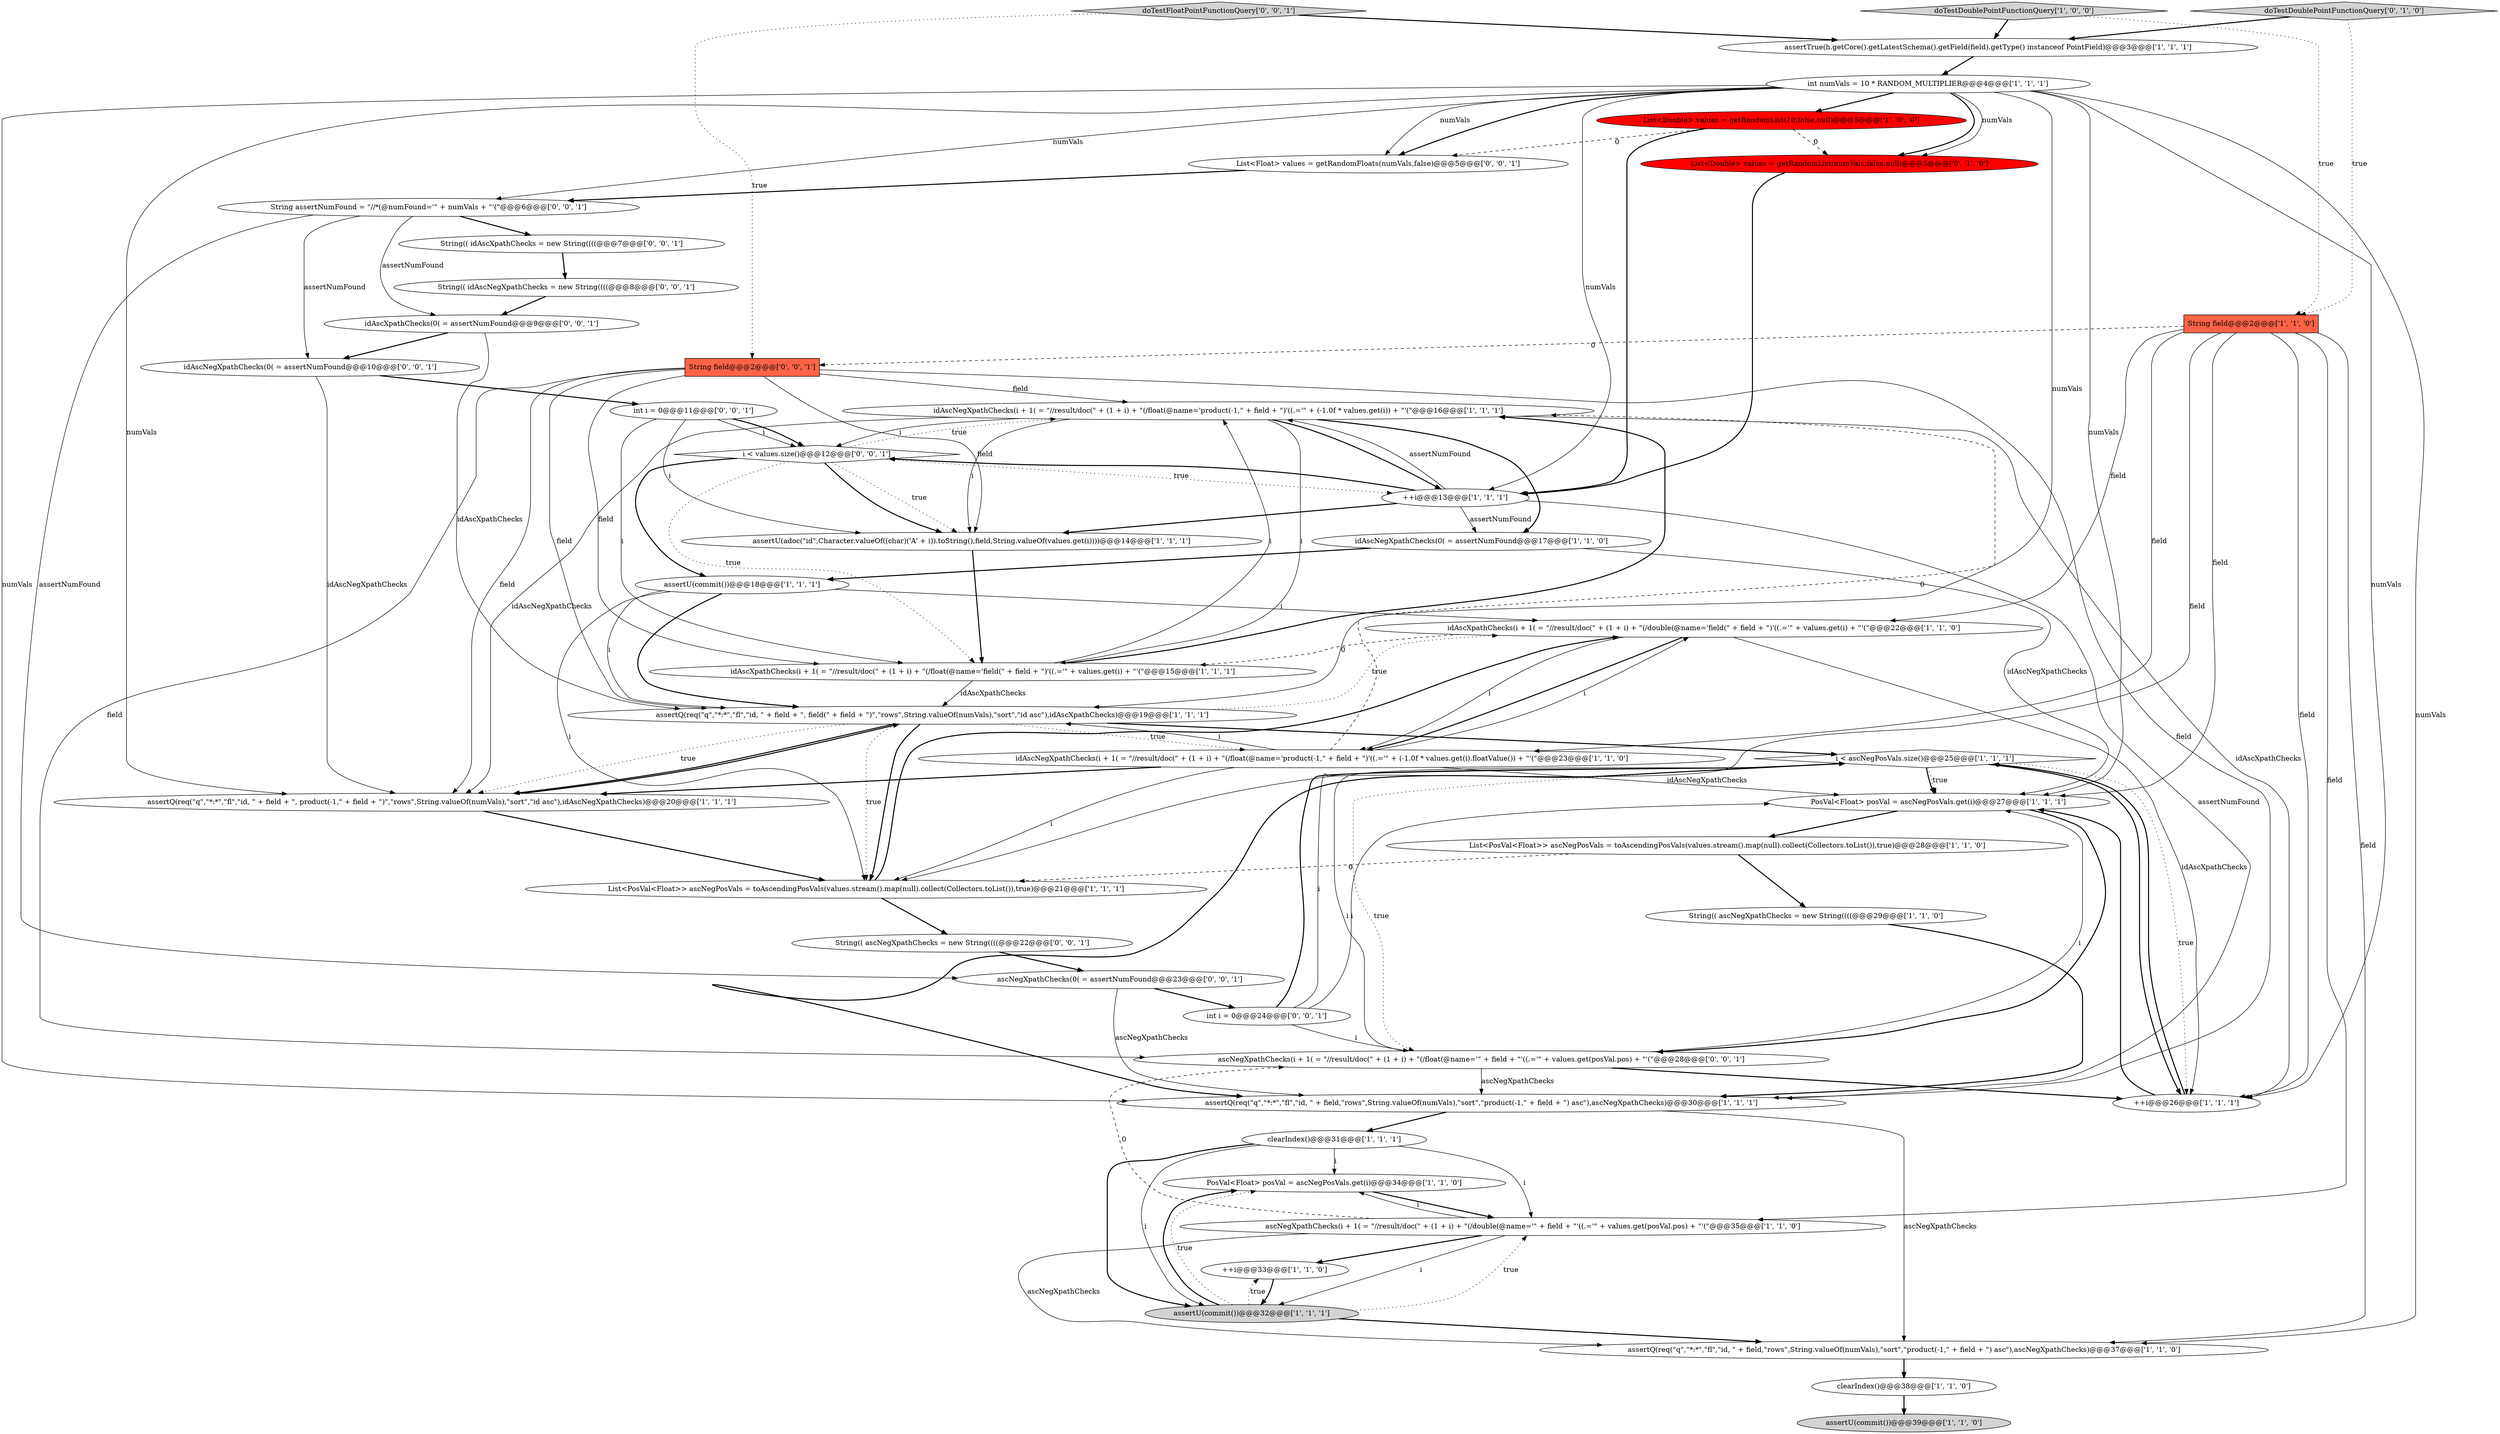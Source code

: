 digraph {
20 [style = filled, label = "idAscNegXpathChecks(i + 1( = \"//result/doc(\" + (1 + i) + \"(/float(@name='product(-1,\" + field + \")'((.='\" + (-1.0f * values.get(i)) + \"'(\"@@@16@@@['1', '1', '1']", fillcolor = white, shape = ellipse image = "AAA0AAABBB1BBB"];
21 [style = filled, label = "int numVals = 10 * RANDOM_MULTIPLIER@@@4@@@['1', '1', '1']", fillcolor = white, shape = ellipse image = "AAA0AAABBB1BBB"];
43 [style = filled, label = "ascNegXpathChecks(0( = assertNumFound@@@23@@@['0', '0', '1']", fillcolor = white, shape = ellipse image = "AAA0AAABBB3BBB"];
34 [style = filled, label = "i < values.size()@@@12@@@['0', '0', '1']", fillcolor = white, shape = diamond image = "AAA0AAABBB3BBB"];
24 [style = filled, label = "idAscXpathChecks(i + 1( = \"//result/doc(\" + (1 + i) + \"(/float(@name='field(\" + field + \")'((.='\" + values.get(i) + \"'(\"@@@15@@@['1', '1', '1']", fillcolor = white, shape = ellipse image = "AAA0AAABBB1BBB"];
39 [style = filled, label = "idAscXpathChecks(0( = assertNumFound@@@9@@@['0', '0', '1']", fillcolor = white, shape = ellipse image = "AAA0AAABBB3BBB"];
19 [style = filled, label = "assertTrue(h.getCore().getLatestSchema().getField(field).getType() instanceof PointField)@@@3@@@['1', '1', '1']", fillcolor = white, shape = ellipse image = "AAA0AAABBB1BBB"];
6 [style = filled, label = "assertU(commit())@@@39@@@['1', '1', '0']", fillcolor = lightgray, shape = ellipse image = "AAA0AAABBB1BBB"];
1 [style = filled, label = "++i@@@33@@@['1', '1', '0']", fillcolor = white, shape = ellipse image = "AAA0AAABBB1BBB"];
11 [style = filled, label = "String field@@@2@@@['1', '1', '0']", fillcolor = tomato, shape = box image = "AAA0AAABBB1BBB"];
9 [style = filled, label = "i < ascNegPosVals.size()@@@25@@@['1', '1', '1']", fillcolor = white, shape = diamond image = "AAA0AAABBB1BBB"];
17 [style = filled, label = "PosVal<Float> posVal = ascNegPosVals.get(i)@@@27@@@['1', '1', '1']", fillcolor = white, shape = ellipse image = "AAA0AAABBB1BBB"];
0 [style = filled, label = "assertQ(req(\"q\",\"*:*\",\"fl\",\"id, \" + field,\"rows\",String.valueOf(numVals),\"sort\",\"product(-1,\" + field + \") asc\"),ascNegXpathChecks)@@@30@@@['1', '1', '1']", fillcolor = white, shape = ellipse image = "AAA0AAABBB1BBB"];
4 [style = filled, label = "idAscXpathChecks(i + 1( = \"//result/doc(\" + (1 + i) + \"(/double(@name='field(\" + field + \")'((.='\" + values.get(i) + \"'(\"@@@22@@@['1', '1', '0']", fillcolor = white, shape = ellipse image = "AAA0AAABBB1BBB"];
26 [style = filled, label = "++i@@@26@@@['1', '1', '1']", fillcolor = white, shape = ellipse image = "AAA0AAABBB1BBB"];
10 [style = filled, label = "assertQ(req(\"q\",\"*:*\",\"fl\",\"id, \" + field,\"rows\",String.valueOf(numVals),\"sort\",\"product(-1,\" + field + \") asc\"),ascNegXpathChecks)@@@37@@@['1', '1', '0']", fillcolor = white, shape = ellipse image = "AAA0AAABBB1BBB"];
33 [style = filled, label = "idAscNegXpathChecks(0( = assertNumFound@@@10@@@['0', '0', '1']", fillcolor = white, shape = ellipse image = "AAA0AAABBB3BBB"];
41 [style = filled, label = "ascNegXpathChecks(i + 1( = \"//result/doc(\" + (1 + i) + \"(/float(@name='\" + field + \"'((.='\" + values.get(posVal.pos) + \"'(\"@@@28@@@['0', '0', '1']", fillcolor = white, shape = ellipse image = "AAA0AAABBB3BBB"];
18 [style = filled, label = "PosVal<Float> posVal = ascNegPosVals.get(i)@@@34@@@['1', '1', '0']", fillcolor = white, shape = ellipse image = "AAA0AAABBB1BBB"];
40 [style = filled, label = "String assertNumFound = \"//*(@numFound='\" + numVals + \"'(\"@@@6@@@['0', '0', '1']", fillcolor = white, shape = ellipse image = "AAA0AAABBB3BBB"];
30 [style = filled, label = "doTestDoublePointFunctionQuery['0', '1', '0']", fillcolor = lightgray, shape = diamond image = "AAA0AAABBB2BBB"];
31 [style = filled, label = "List<Double> values = getRandomList(numVals,false,null)@@@5@@@['0', '1', '0']", fillcolor = red, shape = ellipse image = "AAA1AAABBB2BBB"];
23 [style = filled, label = "assertQ(req(\"q\",\"*:*\",\"fl\",\"id, \" + field + \", product(-1,\" + field + \")\",\"rows\",String.valueOf(numVals),\"sort\",\"id asc\"),idAscNegXpathChecks)@@@20@@@['1', '1', '1']", fillcolor = white, shape = ellipse image = "AAA0AAABBB1BBB"];
8 [style = filled, label = "++i@@@13@@@['1', '1', '1']", fillcolor = white, shape = ellipse image = "AAA0AAABBB1BBB"];
7 [style = filled, label = "doTestDoublePointFunctionQuery['1', '0', '0']", fillcolor = lightgray, shape = diamond image = "AAA0AAABBB1BBB"];
16 [style = filled, label = "ascNegXpathChecks(i + 1( = \"//result/doc(\" + (1 + i) + \"(/double(@name='\" + field + \"'((.='\" + values.get(posVal.pos) + \"'(\"@@@35@@@['1', '1', '0']", fillcolor = white, shape = ellipse image = "AAA0AAABBB1BBB"];
2 [style = filled, label = "idAscNegXpathChecks(i + 1( = \"//result/doc(\" + (1 + i) + \"(/float(@name='product(-1,\" + field + \")'((.='\" + (-1.0f * values.get(i).floatValue()) + \"'(\"@@@23@@@['1', '1', '0']", fillcolor = white, shape = ellipse image = "AAA0AAABBB1BBB"];
22 [style = filled, label = "String(( ascNegXpathChecks = new String((((@@@29@@@['1', '1', '0']", fillcolor = white, shape = ellipse image = "AAA0AAABBB1BBB"];
36 [style = filled, label = "List<Float> values = getRandomFloats(numVals,false)@@@5@@@['0', '0', '1']", fillcolor = white, shape = ellipse image = "AAA0AAABBB3BBB"];
5 [style = filled, label = "clearIndex()@@@38@@@['1', '1', '0']", fillcolor = white, shape = ellipse image = "AAA0AAABBB1BBB"];
45 [style = filled, label = "String(( idAscNegXpathChecks = new String((((@@@8@@@['0', '0', '1']", fillcolor = white, shape = ellipse image = "AAA0AAABBB3BBB"];
38 [style = filled, label = "int i = 0@@@11@@@['0', '0', '1']", fillcolor = white, shape = ellipse image = "AAA0AAABBB3BBB"];
14 [style = filled, label = "List<Double> values = getRandomList(10,false,null)@@@5@@@['1', '0', '0']", fillcolor = red, shape = ellipse image = "AAA1AAABBB1BBB"];
28 [style = filled, label = "List<PosVal<Float>> ascNegPosVals = toAscendingPosVals(values.stream().map(null).collect(Collectors.toList()),true)@@@28@@@['1', '1', '0']", fillcolor = white, shape = ellipse image = "AAA0AAABBB1BBB"];
15 [style = filled, label = "assertQ(req(\"q\",\"*:*\",\"fl\",\"id, \" + field + \", field(\" + field + \")\",\"rows\",String.valueOf(numVals),\"sort\",\"id asc\"),idAscXpathChecks)@@@19@@@['1', '1', '1']", fillcolor = white, shape = ellipse image = "AAA0AAABBB1BBB"];
12 [style = filled, label = "idAscNegXpathChecks(0( = assertNumFound@@@17@@@['1', '1', '0']", fillcolor = white, shape = ellipse image = "AAA0AAABBB1BBB"];
27 [style = filled, label = "assertU(adoc(\"id\",Character.valueOf((char)('A' + i)).toString(),field,String.valueOf(values.get(i))))@@@14@@@['1', '1', '1']", fillcolor = white, shape = ellipse image = "AAA0AAABBB1BBB"];
42 [style = filled, label = "doTestFloatPointFunctionQuery['0', '0', '1']", fillcolor = lightgray, shape = diamond image = "AAA0AAABBB3BBB"];
32 [style = filled, label = "String(( idAscXpathChecks = new String((((@@@7@@@['0', '0', '1']", fillcolor = white, shape = ellipse image = "AAA0AAABBB3BBB"];
37 [style = filled, label = "int i = 0@@@24@@@['0', '0', '1']", fillcolor = white, shape = ellipse image = "AAA0AAABBB3BBB"];
44 [style = filled, label = "String(( ascNegXpathChecks = new String((((@@@22@@@['0', '0', '1']", fillcolor = white, shape = ellipse image = "AAA0AAABBB3BBB"];
29 [style = filled, label = "clearIndex()@@@31@@@['1', '1', '1']", fillcolor = white, shape = ellipse image = "AAA0AAABBB1BBB"];
35 [style = filled, label = "String field@@@2@@@['0', '0', '1']", fillcolor = tomato, shape = box image = "AAA0AAABBB3BBB"];
25 [style = filled, label = "assertU(commit())@@@32@@@['1', '1', '1']", fillcolor = lightgray, shape = ellipse image = "AAA0AAABBB1BBB"];
3 [style = filled, label = "assertU(commit())@@@18@@@['1', '1', '1']", fillcolor = white, shape = ellipse image = "AAA0AAABBB1BBB"];
13 [style = filled, label = "List<PosVal<Float>> ascNegPosVals = toAscendingPosVals(values.stream().map(null).collect(Collectors.toList()),true)@@@21@@@['1', '1', '1']", fillcolor = white, shape = ellipse image = "AAA0AAABBB1BBB"];
35->24 [style = solid, label="field"];
38->34 [style = solid, label="i"];
21->0 [style = solid, label="numVals"];
16->10 [style = solid, label="ascNegXpathChecks"];
0->10 [style = solid, label="ascNegXpathChecks"];
24->20 [style = solid, label="i"];
3->15 [style = solid, label="i"];
26->9 [style = bold, label=""];
21->17 [style = solid, label="numVals"];
34->20 [style = dotted, label="true"];
38->24 [style = solid, label="i"];
3->4 [style = solid, label="i"];
4->2 [style = solid, label="i"];
37->9 [style = bold, label=""];
25->18 [style = dotted, label="true"];
9->26 [style = bold, label=""];
28->13 [style = dashed, label="0"];
2->23 [style = bold, label=""];
35->15 [style = solid, label="field"];
21->31 [style = bold, label=""];
34->27 [style = dotted, label="true"];
24->15 [style = solid, label="idAscXpathChecks"];
22->0 [style = bold, label=""];
21->36 [style = bold, label=""];
23->13 [style = bold, label=""];
21->15 [style = solid, label="numVals"];
25->10 [style = bold, label=""];
41->9 [style = solid, label="i"];
20->24 [style = solid, label="i"];
8->27 [style = bold, label=""];
41->17 [style = solid, label="i"];
42->19 [style = bold, label=""];
37->9 [style = solid, label="i"];
9->41 [style = dotted, label="true"];
8->34 [style = bold, label=""];
15->13 [style = bold, label=""];
9->26 [style = dotted, label="true"];
40->33 [style = solid, label="assertNumFound"];
29->16 [style = solid, label="i"];
21->8 [style = solid, label="numVals"];
38->27 [style = solid, label="i"];
20->26 [style = solid, label="idAscXpathChecks"];
26->17 [style = bold, label=""];
15->2 [style = dotted, label="true"];
17->41 [style = bold, label=""];
40->43 [style = solid, label="assertNumFound"];
9->17 [style = bold, label=""];
0->29 [style = bold, label=""];
4->2 [style = bold, label=""];
11->2 [style = solid, label="field"];
39->15 [style = solid, label="idAscXpathChecks"];
21->36 [style = solid, label="numVals"];
3->13 [style = solid, label="i"];
33->23 [style = solid, label="idAscNegXpathChecks"];
15->13 [style = dotted, label="true"];
24->20 [style = bold, label=""];
43->0 [style = solid, label="ascNegXpathChecks"];
30->19 [style = bold, label=""];
20->8 [style = bold, label=""];
34->8 [style = dotted, label="true"];
16->41 [style = dashed, label="0"];
35->23 [style = solid, label="field"];
5->6 [style = bold, label=""];
15->9 [style = bold, label=""];
2->4 [style = solid, label="i"];
35->41 [style = solid, label="field"];
37->17 [style = solid, label="i"];
14->8 [style = bold, label=""];
35->20 [style = solid, label="field"];
4->24 [style = dashed, label="0"];
14->31 [style = dashed, label="0"];
36->40 [style = bold, label=""];
34->24 [style = dotted, label="true"];
8->0 [style = solid, label="assertNumFound"];
11->17 [style = solid, label="field"];
23->15 [style = bold, label=""];
29->18 [style = solid, label="i"];
25->18 [style = bold, label=""];
2->13 [style = solid, label="i"];
41->0 [style = solid, label="ascNegXpathChecks"];
39->33 [style = bold, label=""];
11->10 [style = solid, label="field"];
21->31 [style = solid, label="numVals"];
4->26 [style = solid, label="idAscXpathChecks"];
10->5 [style = bold, label=""];
7->11 [style = dotted, label="true"];
16->1 [style = bold, label=""];
38->34 [style = bold, label=""];
40->32 [style = bold, label=""];
27->24 [style = bold, label=""];
12->3 [style = bold, label=""];
21->10 [style = solid, label="numVals"];
20->34 [style = solid, label="i"];
15->23 [style = dotted, label="true"];
30->11 [style = dotted, label="true"];
21->23 [style = solid, label="numVals"];
7->19 [style = bold, label=""];
1->25 [style = bold, label=""];
31->8 [style = bold, label=""];
28->22 [style = bold, label=""];
25->16 [style = dotted, label="true"];
45->39 [style = bold, label=""];
21->14 [style = bold, label=""];
25->1 [style = dotted, label="true"];
19->21 [style = bold, label=""];
18->16 [style = bold, label=""];
32->45 [style = bold, label=""];
15->23 [style = bold, label=""];
2->20 [style = dashed, label="0"];
21->26 [style = solid, label="numVals"];
9->0 [style = bold, label=""];
37->41 [style = solid, label="i"];
9->17 [style = dotted, label="true"];
12->17 [style = solid, label="idAscNegXpathChecks"];
13->44 [style = bold, label=""];
29->25 [style = solid, label="i"];
21->40 [style = solid, label="numVals"];
29->25 [style = bold, label=""];
3->15 [style = bold, label=""];
16->18 [style = solid, label="i"];
43->37 [style = bold, label=""];
11->13 [style = solid, label="field"];
14->36 [style = dashed, label="0"];
2->15 [style = solid, label="i"];
15->4 [style = dotted, label="true"];
44->43 [style = bold, label=""];
16->25 [style = solid, label="i"];
20->27 [style = solid, label="i"];
11->26 [style = solid, label="field"];
17->28 [style = bold, label=""];
35->27 [style = solid, label="field"];
20->23 [style = solid, label="idAscNegXpathChecks"];
34->3 [style = bold, label=""];
8->12 [style = solid, label="assertNumFound"];
11->16 [style = solid, label="field"];
8->20 [style = solid, label="assertNumFound"];
2->17 [style = solid, label="idAscNegXpathChecks"];
20->12 [style = bold, label=""];
42->35 [style = dotted, label="true"];
33->38 [style = bold, label=""];
35->0 [style = solid, label="field"];
41->26 [style = bold, label=""];
11->4 [style = solid, label="field"];
40->39 [style = solid, label="assertNumFound"];
11->35 [style = dashed, label="0"];
34->27 [style = bold, label=""];
13->4 [style = bold, label=""];
}
